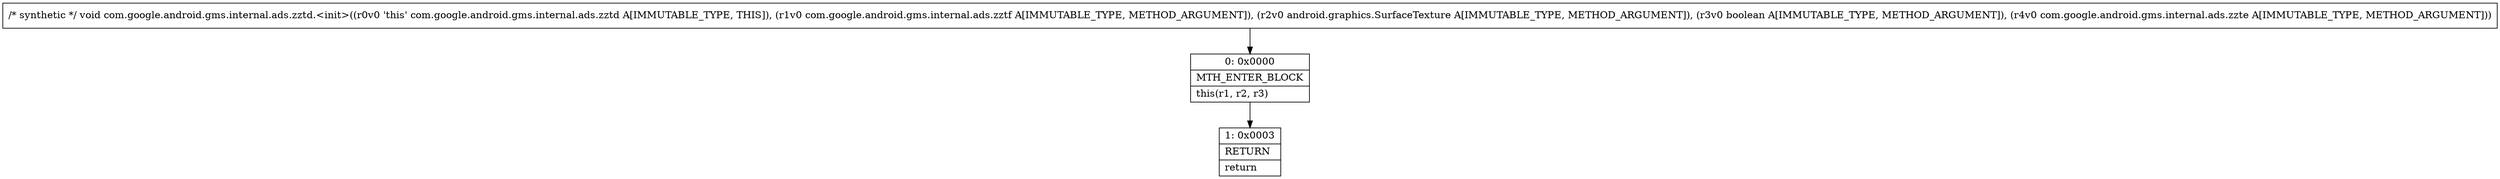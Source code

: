 digraph "CFG forcom.google.android.gms.internal.ads.zztd.\<init\>(Lcom\/google\/android\/gms\/internal\/ads\/zztf;Landroid\/graphics\/SurfaceTexture;ZLcom\/google\/android\/gms\/internal\/ads\/zzte;)V" {
Node_0 [shape=record,label="{0\:\ 0x0000|MTH_ENTER_BLOCK\l|this(r1, r2, r3)\l}"];
Node_1 [shape=record,label="{1\:\ 0x0003|RETURN\l|return\l}"];
MethodNode[shape=record,label="{\/* synthetic *\/ void com.google.android.gms.internal.ads.zztd.\<init\>((r0v0 'this' com.google.android.gms.internal.ads.zztd A[IMMUTABLE_TYPE, THIS]), (r1v0 com.google.android.gms.internal.ads.zztf A[IMMUTABLE_TYPE, METHOD_ARGUMENT]), (r2v0 android.graphics.SurfaceTexture A[IMMUTABLE_TYPE, METHOD_ARGUMENT]), (r3v0 boolean A[IMMUTABLE_TYPE, METHOD_ARGUMENT]), (r4v0 com.google.android.gms.internal.ads.zzte A[IMMUTABLE_TYPE, METHOD_ARGUMENT])) }"];
MethodNode -> Node_0;
Node_0 -> Node_1;
}

